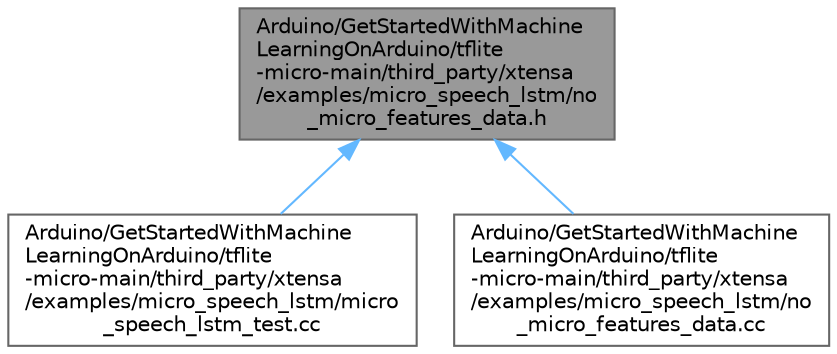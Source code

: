 digraph "Arduino/GetStartedWithMachineLearningOnArduino/tflite-micro-main/third_party/xtensa/examples/micro_speech_lstm/no_micro_features_data.h"
{
 // LATEX_PDF_SIZE
  bgcolor="transparent";
  edge [fontname=Helvetica,fontsize=10,labelfontname=Helvetica,labelfontsize=10];
  node [fontname=Helvetica,fontsize=10,shape=box,height=0.2,width=0.4];
  Node1 [id="Node000001",label="Arduino/GetStartedWithMachine\lLearningOnArduino/tflite\l-micro-main/third_party/xtensa\l/examples/micro_speech_lstm/no\l_micro_features_data.h",height=0.2,width=0.4,color="gray40", fillcolor="grey60", style="filled", fontcolor="black",tooltip=" "];
  Node1 -> Node2 [id="edge1_Node000001_Node000002",dir="back",color="steelblue1",style="solid",tooltip=" "];
  Node2 [id="Node000002",label="Arduino/GetStartedWithMachine\lLearningOnArduino/tflite\l-micro-main/third_party/xtensa\l/examples/micro_speech_lstm/micro\l_speech_lstm_test.cc",height=0.2,width=0.4,color="grey40", fillcolor="white", style="filled",URL="$micro__speech__lstm__test_8cc.html",tooltip=" "];
  Node1 -> Node3 [id="edge2_Node000001_Node000003",dir="back",color="steelblue1",style="solid",tooltip=" "];
  Node3 [id="Node000003",label="Arduino/GetStartedWithMachine\lLearningOnArduino/tflite\l-micro-main/third_party/xtensa\l/examples/micro_speech_lstm/no\l_micro_features_data.cc",height=0.2,width=0.4,color="grey40", fillcolor="white", style="filled",URL="$no__micro__features__data_8cc.html",tooltip=" "];
}
